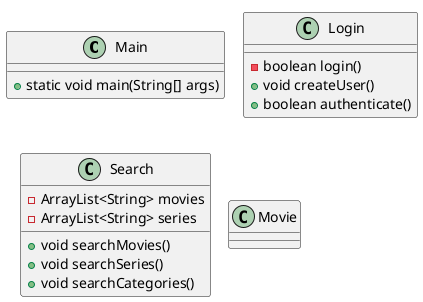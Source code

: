 @startuml
'https://plantuml.com/class-diagram
!pragma layout smetana
class Main{
+ static void main(String[] args)
}
class Login{
- boolean login()
+ void createUser()
+ boolean authenticate()
}

class Search{
- ArrayList<String> movies
- ArrayList<String> series
+ void searchMovies()
+ void searchSeries()
+ void searchCategories()
}

class Movie{

}

@enduml